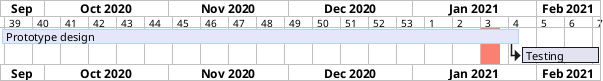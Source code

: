 @startgantt
printscale weekly
Project starts the 20th of september 2020
[Prototype design] as [TASK1] lasts 130 days
[TASK1] is colored in Lavender/LightBlue
[Testing] lasts 20 days
[TASK1]->[Testing]
2021-01-18 to 2021-01-22 are named [End's committee]
2021-01-18 to 2021-01-22 are colored in salmon
@endgantt
